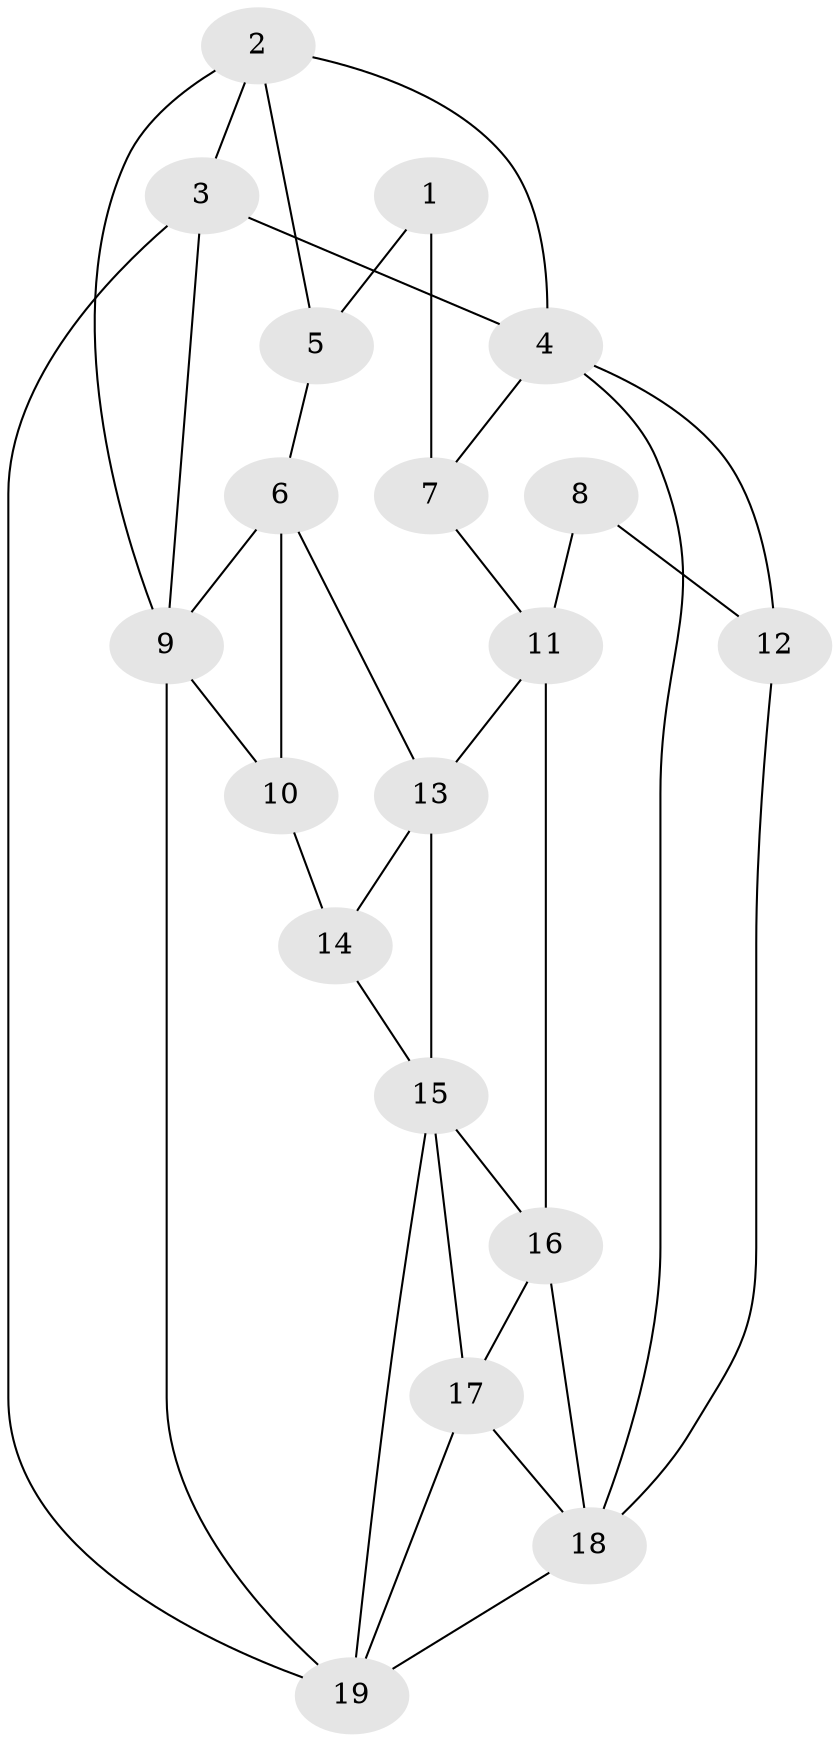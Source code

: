 // original degree distribution, {3: 0.05357142857142857, 5: 0.44642857142857145, 4: 0.25, 6: 0.25}
// Generated by graph-tools (version 1.1) at 2025/38/03/04/25 23:38:27]
// undirected, 19 vertices, 36 edges
graph export_dot {
  node [color=gray90,style=filled];
  1;
  2;
  3;
  4;
  5;
  6;
  7;
  8;
  9;
  10;
  11;
  12;
  13;
  14;
  15;
  16;
  17;
  18;
  19;
  1 -- 5 [weight=1.0];
  1 -- 7 [weight=2.0];
  2 -- 3 [weight=1.0];
  2 -- 4 [weight=1.0];
  2 -- 5 [weight=1.0];
  2 -- 9 [weight=1.0];
  3 -- 4 [weight=1.0];
  3 -- 9 [weight=1.0];
  3 -- 19 [weight=1.0];
  4 -- 7 [weight=2.0];
  4 -- 12 [weight=1.0];
  4 -- 18 [weight=1.0];
  5 -- 6 [weight=1.0];
  6 -- 9 [weight=1.0];
  6 -- 10 [weight=1.0];
  6 -- 13 [weight=1.0];
  7 -- 11 [weight=1.0];
  8 -- 11 [weight=2.0];
  8 -- 12 [weight=2.0];
  9 -- 10 [weight=1.0];
  9 -- 19 [weight=1.0];
  10 -- 14 [weight=1.0];
  11 -- 13 [weight=1.0];
  11 -- 16 [weight=2.0];
  12 -- 18 [weight=2.0];
  13 -- 14 [weight=2.0];
  13 -- 15 [weight=1.0];
  14 -- 15 [weight=1.0];
  15 -- 16 [weight=1.0];
  15 -- 17 [weight=1.0];
  15 -- 19 [weight=1.0];
  16 -- 17 [weight=1.0];
  16 -- 18 [weight=1.0];
  17 -- 18 [weight=1.0];
  17 -- 19 [weight=1.0];
  18 -- 19 [weight=1.0];
}
